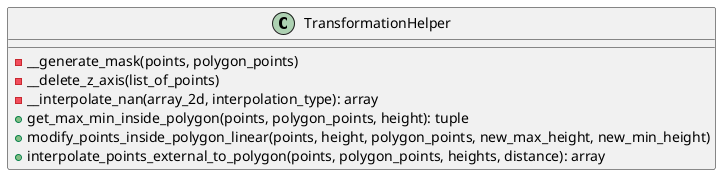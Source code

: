 @startuml
'https://plantuml.com/class-diagram

class TransformationHelper {

    - __generate_mask(points, polygon_points)
    - __delete_z_axis(list_of_points)
    - __interpolate_nan(array_2d, interpolation_type): array
    + get_max_min_inside_polygon(points, polygon_points, height): tuple
    + modify_points_inside_polygon_linear(points, height, polygon_points, new_max_height, new_min_height)
    + interpolate_points_external_to_polygon(points, polygon_points, heights, distance): array
}

@enduml